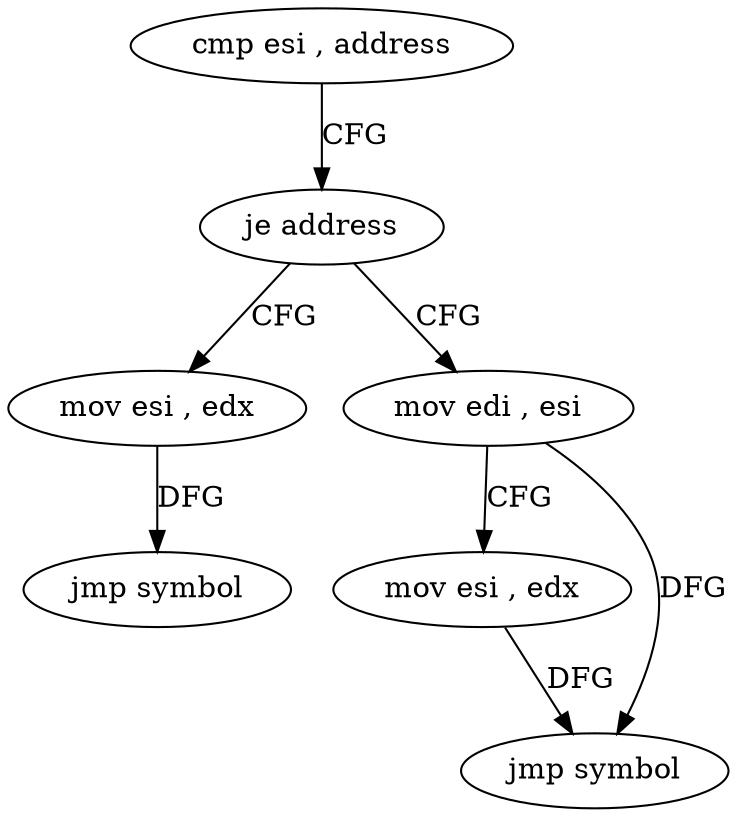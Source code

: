 digraph "func" {
"4261216" [label = "cmp esi , address" ]
"4261219" [label = "je address" ]
"4261230" [label = "mov esi , edx" ]
"4261221" [label = "mov edi , esi" ]
"4261232" [label = "jmp symbol" ]
"4261223" [label = "mov esi , edx" ]
"4261225" [label = "jmp symbol" ]
"4261216" -> "4261219" [ label = "CFG" ]
"4261219" -> "4261230" [ label = "CFG" ]
"4261219" -> "4261221" [ label = "CFG" ]
"4261230" -> "4261232" [ label = "DFG" ]
"4261221" -> "4261223" [ label = "CFG" ]
"4261221" -> "4261225" [ label = "DFG" ]
"4261223" -> "4261225" [ label = "DFG" ]
}
